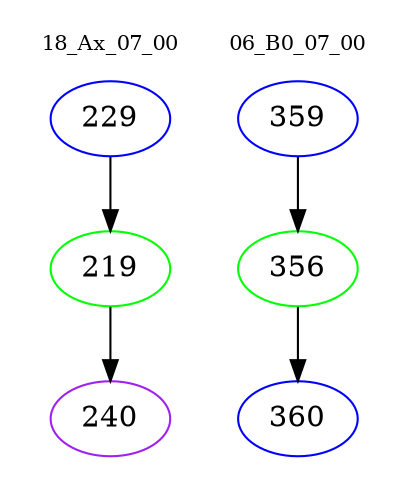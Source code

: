 digraph{
subgraph cluster_0 {
color = white
label = "18_Ax_07_00";
fontsize=10;
T0_229 [label="229", color="blue"]
T0_229 -> T0_219 [color="black"]
T0_219 [label="219", color="green"]
T0_219 -> T0_240 [color="black"]
T0_240 [label="240", color="purple"]
}
subgraph cluster_1 {
color = white
label = "06_B0_07_00";
fontsize=10;
T1_359 [label="359", color="blue"]
T1_359 -> T1_356 [color="black"]
T1_356 [label="356", color="green"]
T1_356 -> T1_360 [color="black"]
T1_360 [label="360", color="blue"]
}
}
